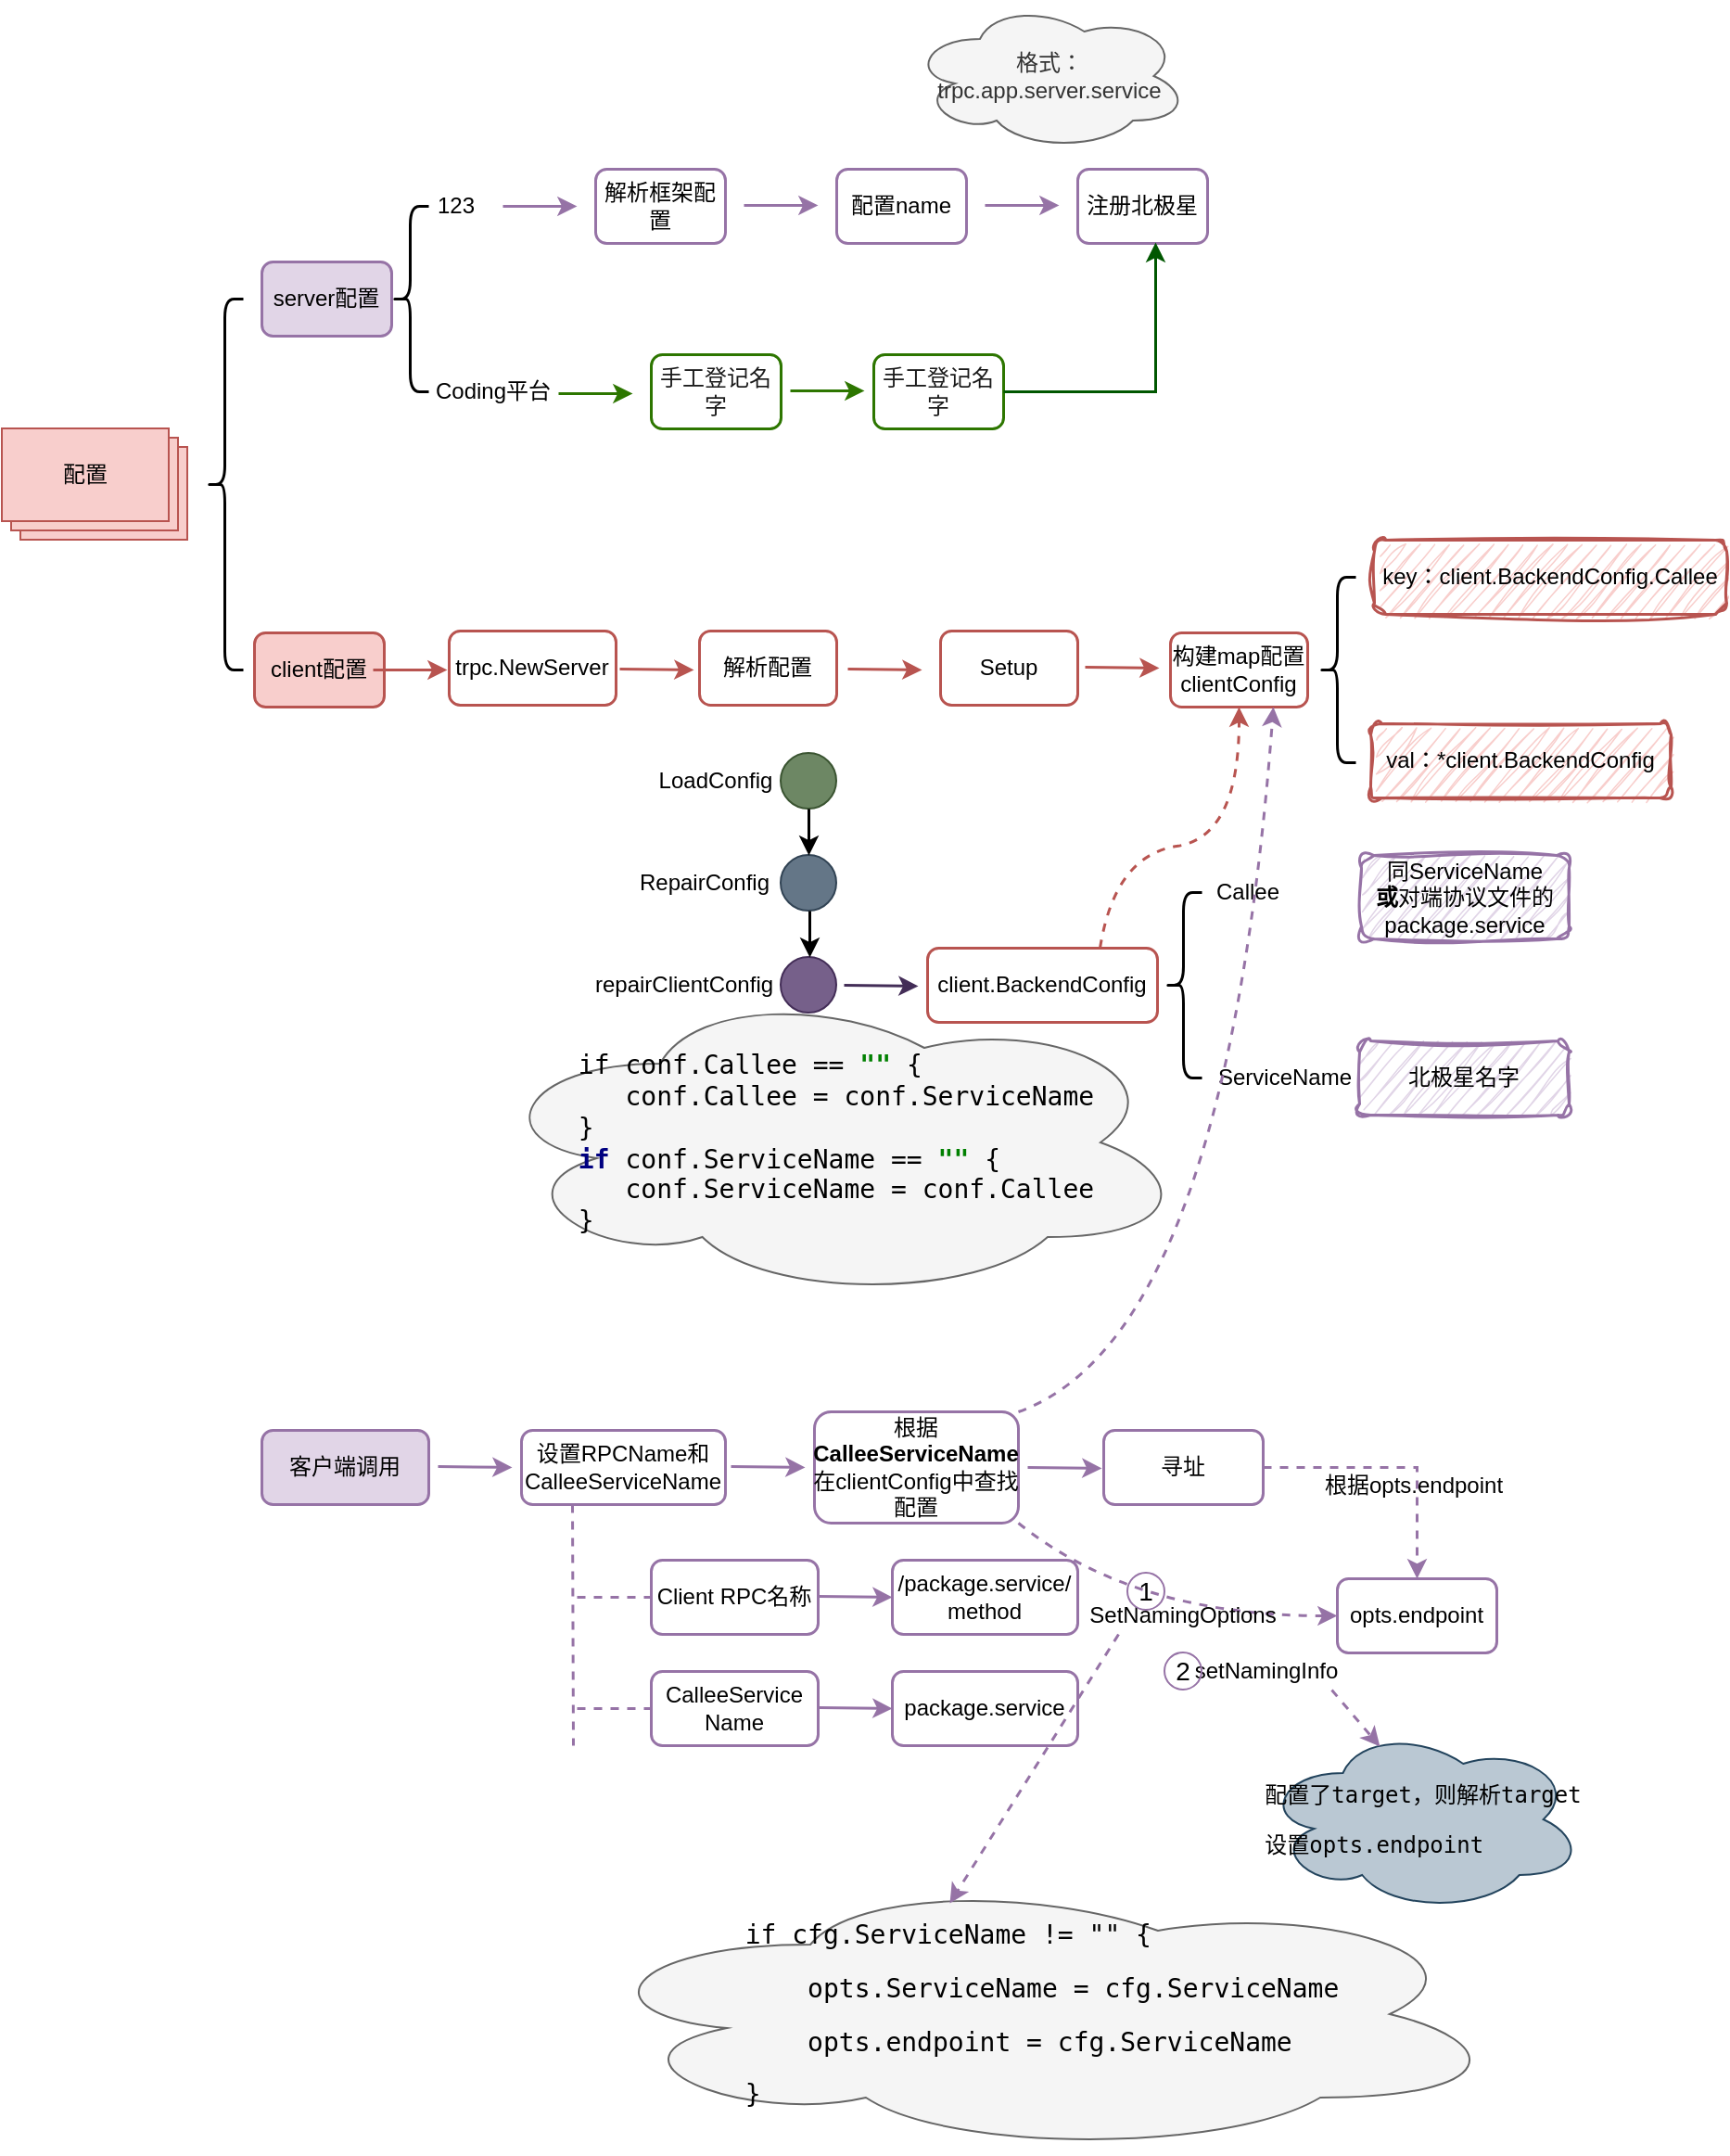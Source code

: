 <mxfile version="20.8.23" type="github">
  <diagram name="第 1 页" id="jQH7tbNoPTEvgEEvp-iL">
    <mxGraphModel dx="1197" dy="740" grid="1" gridSize="10" guides="1" tooltips="1" connect="1" arrows="1" fold="1" page="1" pageScale="1" pageWidth="827" pageHeight="1169" math="0" shadow="0">
      <root>
        <mxCell id="0" />
        <mxCell id="1" parent="0" />
        <mxCell id="wHmQGSl_OAx13h6DnjfR-1" value="" style="shape=curlyBracket;whiteSpace=wrap;html=1;rounded=1;labelPosition=left;verticalLabelPosition=middle;align=right;verticalAlign=middle;strokeWidth=1.5;" vertex="1" parent="1">
          <mxGeometry x="160" y="280" width="20" height="200" as="geometry" />
        </mxCell>
        <mxCell id="wHmQGSl_OAx13h6DnjfR-3" value="" style="verticalLabelPosition=bottom;verticalAlign=top;html=1;shape=mxgraph.basic.layered_rect;dx=10;outlineConnect=0;whiteSpace=wrap;fillColor=#f8cecc;strokeColor=#b85450;" vertex="1" parent="1">
          <mxGeometry x="50" y="350" width="100" height="60" as="geometry" />
        </mxCell>
        <mxCell id="wHmQGSl_OAx13h6DnjfR-5" value="配置" style="rounded=0;whiteSpace=wrap;html=1;strokeWidth=1.5;fillColor=none;strokeColor=none;" vertex="1" parent="1">
          <mxGeometry x="60" y="355" width="70" height="40" as="geometry" />
        </mxCell>
        <mxCell id="wHmQGSl_OAx13h6DnjfR-6" value="server配置" style="rounded=1;whiteSpace=wrap;html=1;strokeWidth=1.5;fillColor=#e1d5e7;strokeColor=#9673a6;" vertex="1" parent="1">
          <mxGeometry x="190" y="260" width="70" height="40" as="geometry" />
        </mxCell>
        <mxCell id="wHmQGSl_OAx13h6DnjfR-7" value="client配置" style="rounded=1;whiteSpace=wrap;html=1;strokeWidth=1.5;fillColor=#f8cecc;strokeColor=#b85450;" vertex="1" parent="1">
          <mxGeometry x="186" y="460" width="70" height="40" as="geometry" />
        </mxCell>
        <mxCell id="wHmQGSl_OAx13h6DnjfR-8" value="" style="shape=curlyBracket;whiteSpace=wrap;html=1;rounded=1;labelPosition=left;verticalLabelPosition=middle;align=right;verticalAlign=middle;strokeWidth=1.5;" vertex="1" parent="1">
          <mxGeometry x="260" y="230" width="20" height="100" as="geometry" />
        </mxCell>
        <mxCell id="wHmQGSl_OAx13h6DnjfR-10" value="123" style="rounded=0;whiteSpace=wrap;html=1;strokeWidth=1.5;fillColor=none;strokeColor=none;" vertex="1" parent="1">
          <mxGeometry x="260" y="210" width="70" height="40" as="geometry" />
        </mxCell>
        <mxCell id="wHmQGSl_OAx13h6DnjfR-11" value="Coding平台" style="rounded=0;whiteSpace=wrap;html=1;strokeWidth=1.5;fillColor=none;strokeColor=none;" vertex="1" parent="1">
          <mxGeometry x="280" y="310" width="70" height="40" as="geometry" />
        </mxCell>
        <mxCell id="wHmQGSl_OAx13h6DnjfR-12" value="解析框架配置" style="rounded=1;whiteSpace=wrap;html=1;strokeWidth=1.5;fillColor=none;strokeColor=#9673a6;" vertex="1" parent="1">
          <mxGeometry x="370" y="210" width="70" height="40" as="geometry" />
        </mxCell>
        <mxCell id="wHmQGSl_OAx13h6DnjfR-13" value="" style="endArrow=classic;html=1;rounded=0;strokeWidth=1.5;fillColor=#e1d5e7;strokeColor=#9673a6;" edge="1" parent="1">
          <mxGeometry width="50" height="50" relative="1" as="geometry">
            <mxPoint x="320" y="230" as="sourcePoint" />
            <mxPoint x="360" y="230" as="targetPoint" />
          </mxGeometry>
        </mxCell>
        <mxCell id="wHmQGSl_OAx13h6DnjfR-14" value="" style="endArrow=classic;html=1;rounded=0;strokeWidth=1.5;fillColor=#e1d5e7;strokeColor=#9673a6;" edge="1" parent="1">
          <mxGeometry width="50" height="50" relative="1" as="geometry">
            <mxPoint x="450" y="229.5" as="sourcePoint" />
            <mxPoint x="490" y="229.5" as="targetPoint" />
          </mxGeometry>
        </mxCell>
        <mxCell id="wHmQGSl_OAx13h6DnjfR-15" value="配置name" style="rounded=1;whiteSpace=wrap;html=1;strokeWidth=1.5;fillColor=none;strokeColor=#9673a6;" vertex="1" parent="1">
          <mxGeometry x="500" y="210" width="70" height="40" as="geometry" />
        </mxCell>
        <mxCell id="wHmQGSl_OAx13h6DnjfR-16" value="" style="endArrow=classic;html=1;rounded=0;strokeWidth=1.5;fillColor=#e1d5e7;strokeColor=#9673a6;" edge="1" parent="1">
          <mxGeometry width="50" height="50" relative="1" as="geometry">
            <mxPoint x="580" y="229.5" as="sourcePoint" />
            <mxPoint x="620" y="229.5" as="targetPoint" />
          </mxGeometry>
        </mxCell>
        <mxCell id="wHmQGSl_OAx13h6DnjfR-17" value="注册北极星" style="rounded=1;whiteSpace=wrap;html=1;strokeWidth=1.5;fillColor=none;strokeColor=#9673a6;" vertex="1" parent="1">
          <mxGeometry x="630" y="210" width="70" height="40" as="geometry" />
        </mxCell>
        <mxCell id="wHmQGSl_OAx13h6DnjfR-18" value="格式：trpc.app.server.service" style="ellipse;shape=cloud;whiteSpace=wrap;html=1;strokeWidth=1;fillColor=#f5f5f5;fontColor=#333333;strokeColor=#666666;" vertex="1" parent="1">
          <mxGeometry x="540" y="120" width="150" height="80" as="geometry" />
        </mxCell>
        <mxCell id="wHmQGSl_OAx13h6DnjfR-19" value="" style="endArrow=classic;html=1;rounded=0;strokeWidth=1.5;fillColor=#60a917;strokeColor=#2D7600;" edge="1" parent="1">
          <mxGeometry width="50" height="50" relative="1" as="geometry">
            <mxPoint x="350" y="331" as="sourcePoint" />
            <mxPoint x="390" y="331" as="targetPoint" />
          </mxGeometry>
        </mxCell>
        <mxCell id="wHmQGSl_OAx13h6DnjfR-20" value="&lt;font color=&quot;#1a1a1a&quot;&gt;手工登记名字&lt;/font&gt;" style="rounded=1;whiteSpace=wrap;html=1;strokeWidth=1.5;fillColor=none;fontColor=#ffffff;strokeColor=#2D7600;" vertex="1" parent="1">
          <mxGeometry x="400" y="310" width="70" height="40" as="geometry" />
        </mxCell>
        <mxCell id="wHmQGSl_OAx13h6DnjfR-21" value="&lt;font color=&quot;#1a1a1a&quot;&gt;手工登记名字&lt;/font&gt;" style="rounded=1;whiteSpace=wrap;html=1;strokeWidth=1.5;fillColor=none;fontColor=#ffffff;strokeColor=#2D7600;" vertex="1" parent="1">
          <mxGeometry x="520" y="310" width="70" height="40" as="geometry" />
        </mxCell>
        <mxCell id="wHmQGSl_OAx13h6DnjfR-22" value="" style="endArrow=classic;html=1;rounded=0;strokeWidth=1.5;fillColor=#60a917;strokeColor=#2D7600;" edge="1" parent="1">
          <mxGeometry width="50" height="50" relative="1" as="geometry">
            <mxPoint x="475" y="329.5" as="sourcePoint" />
            <mxPoint x="515" y="329.5" as="targetPoint" />
          </mxGeometry>
        </mxCell>
        <mxCell id="wHmQGSl_OAx13h6DnjfR-23" value="" style="endArrow=classic;html=1;rounded=0;strokeWidth=1.5;exitX=1;exitY=0.5;exitDx=0;exitDy=0;entryX=0.6;entryY=0.988;entryDx=0;entryDy=0;entryPerimeter=0;fillColor=#008a00;strokeColor=#005700;" edge="1" parent="1" source="wHmQGSl_OAx13h6DnjfR-21" target="wHmQGSl_OAx13h6DnjfR-17">
          <mxGeometry width="50" height="50" relative="1" as="geometry">
            <mxPoint x="310" y="400" as="sourcePoint" />
            <mxPoint x="360" y="350" as="targetPoint" />
            <Array as="points">
              <mxPoint x="672" y="330" />
            </Array>
          </mxGeometry>
        </mxCell>
        <mxCell id="wHmQGSl_OAx13h6DnjfR-24" value="trpc.NewServer" style="rounded=1;whiteSpace=wrap;html=1;strokeWidth=1.5;fillColor=none;strokeColor=#b85450;" vertex="1" parent="1">
          <mxGeometry x="291" y="459" width="90" height="40" as="geometry" />
        </mxCell>
        <mxCell id="wHmQGSl_OAx13h6DnjfR-25" value="" style="endArrow=classic;html=1;rounded=0;strokeWidth=1.5;fillColor=#f8cecc;strokeColor=#b85450;" edge="1" parent="1">
          <mxGeometry width="50" height="50" relative="1" as="geometry">
            <mxPoint x="250" y="480" as="sourcePoint" />
            <mxPoint x="290" y="480" as="targetPoint" />
          </mxGeometry>
        </mxCell>
        <mxCell id="wHmQGSl_OAx13h6DnjfR-26" value="" style="endArrow=classic;html=1;rounded=0;strokeWidth=1.5;fillColor=#f8cecc;strokeColor=#b85450;" edge="1" parent="1">
          <mxGeometry width="50" height="50" relative="1" as="geometry">
            <mxPoint x="383" y="479.5" as="sourcePoint" />
            <mxPoint x="423" y="480" as="targetPoint" />
          </mxGeometry>
        </mxCell>
        <mxCell id="wHmQGSl_OAx13h6DnjfR-28" value="解析配置" style="rounded=1;whiteSpace=wrap;html=1;strokeWidth=1.5;fillColor=none;strokeColor=#b85450;" vertex="1" parent="1">
          <mxGeometry x="426" y="459" width="74" height="40" as="geometry" />
        </mxCell>
        <mxCell id="wHmQGSl_OAx13h6DnjfR-30" value="" style="endArrow=classic;html=1;rounded=0;strokeWidth=1.5;fillColor=#f8cecc;strokeColor=#b85450;" edge="1" parent="1">
          <mxGeometry width="50" height="50" relative="1" as="geometry">
            <mxPoint x="506" y="479.5" as="sourcePoint" />
            <mxPoint x="546" y="480" as="targetPoint" />
          </mxGeometry>
        </mxCell>
        <mxCell id="wHmQGSl_OAx13h6DnjfR-32" value="" style="ellipse;whiteSpace=wrap;html=1;aspect=fixed;rounded=1;strokeColor=#3A5431;strokeWidth=1;fontSize=12;fillColor=#6d8764;fontColor=#ffffff;" vertex="1" parent="1">
          <mxGeometry x="470" y="525" width="30" height="30" as="geometry" />
        </mxCell>
        <mxCell id="wHmQGSl_OAx13h6DnjfR-33" value="LoadConfig" style="rounded=0;whiteSpace=wrap;html=1;strokeWidth=1.5;fillColor=none;strokeColor=none;" vertex="1" parent="1">
          <mxGeometry x="400" y="520" width="70" height="40" as="geometry" />
        </mxCell>
        <mxCell id="wHmQGSl_OAx13h6DnjfR-35" value="" style="ellipse;whiteSpace=wrap;html=1;aspect=fixed;rounded=1;strokeColor=#314354;strokeWidth=1;fontSize=12;fillColor=#647687;fontColor=#ffffff;" vertex="1" parent="1">
          <mxGeometry x="470" y="580" width="30" height="30" as="geometry" />
        </mxCell>
        <mxCell id="wHmQGSl_OAx13h6DnjfR-36" value="RepairConfig" style="rounded=0;whiteSpace=wrap;html=1;strokeWidth=1.5;fillColor=none;strokeColor=none;" vertex="1" parent="1">
          <mxGeometry x="394" y="575" width="70" height="40" as="geometry" />
        </mxCell>
        <mxCell id="wHmQGSl_OAx13h6DnjfR-37" value="" style="endArrow=classic;html=1;rounded=0;strokeWidth=1.5;fontSize=12;fontColor=#1A1A1A;exitX=0.5;exitY=1;exitDx=0;exitDy=0;" edge="1" parent="1" source="wHmQGSl_OAx13h6DnjfR-32" target="wHmQGSl_OAx13h6DnjfR-35">
          <mxGeometry width="50" height="50" relative="1" as="geometry">
            <mxPoint x="590" y="600" as="sourcePoint" />
            <mxPoint x="640" y="550" as="targetPoint" />
          </mxGeometry>
        </mxCell>
        <mxCell id="wHmQGSl_OAx13h6DnjfR-38" value="repairClientConfig" style="rounded=0;whiteSpace=wrap;html=1;strokeWidth=1.5;fillColor=none;strokeColor=none;" vertex="1" parent="1">
          <mxGeometry x="383" y="630" width="70" height="40" as="geometry" />
        </mxCell>
        <mxCell id="wHmQGSl_OAx13h6DnjfR-39" value="" style="ellipse;whiteSpace=wrap;html=1;aspect=fixed;rounded=1;strokeColor=#432D57;strokeWidth=1;fontSize=12;fillColor=#76608a;fontColor=#ffffff;" vertex="1" parent="1">
          <mxGeometry x="470" y="635" width="30" height="30" as="geometry" />
        </mxCell>
        <mxCell id="wHmQGSl_OAx13h6DnjfR-40" value="" style="endArrow=classic;html=1;rounded=0;strokeWidth=1.5;fontSize=12;fontColor=#1A1A1A;exitX=0.5;exitY=1;exitDx=0;exitDy=0;" edge="1" parent="1">
          <mxGeometry width="50" height="50" relative="1" as="geometry">
            <mxPoint x="485.5" y="610" as="sourcePoint" />
            <mxPoint x="485.5" y="635" as="targetPoint" />
          </mxGeometry>
        </mxCell>
        <mxCell id="wHmQGSl_OAx13h6DnjfR-43" value="&lt;pre style=&quot;border-color: var(--border-color); color: rgb(0, 0, 0); text-align: left;&quot;&gt;&lt;font style=&quot;font-size: 14px;&quot;&gt;if conf.Callee == &lt;span style=&quot;border-color: var(--border-color); color: rgb(0, 128, 0); font-weight: bold;&quot;&gt;&quot;&quot; &lt;/span&gt;{&lt;span style=&quot;border-color: var(--border-color);&quot;&gt;&lt;br style=&quot;border-color: var(--border-color);&quot;&gt;&lt;/span&gt;   conf.Callee = conf.ServiceName&lt;span style=&quot;border-color: var(--border-color);&quot;&gt;&lt;br style=&quot;border-color: var(--border-color);&quot;&gt;&lt;/span&gt;}&lt;span style=&quot;border-color: var(--border-color);&quot;&gt;&lt;br style=&quot;border-color: var(--border-color);&quot;&gt;&lt;/span&gt;&lt;span style=&quot;border-color: var(--border-color); color: rgb(0, 0, 128); font-weight: bold;&quot;&gt;if &lt;/span&gt;conf.ServiceName == &lt;span style=&quot;border-color: var(--border-color); color: rgb(0, 128, 0); font-weight: bold;&quot;&gt;&quot;&quot; &lt;/span&gt;{&lt;span style=&quot;border-color: var(--border-color);&quot;&gt;&lt;br style=&quot;border-color: var(--border-color);&quot;&gt;&lt;/span&gt;   conf.ServiceName = conf.Callee&lt;span style=&quot;border-color: var(--border-color);&quot;&gt;&lt;br style=&quot;border-color: var(--border-color);&quot;&gt;&lt;/span&gt;}&lt;/font&gt;&lt;/pre&gt;" style="ellipse;shape=cloud;whiteSpace=wrap;html=1;strokeWidth=1;fillColor=#f5f5f5;fontColor=#333333;strokeColor=#666666;" vertex="1" parent="1">
          <mxGeometry x="310" y="650" width="380" height="170" as="geometry" />
        </mxCell>
        <mxCell id="wHmQGSl_OAx13h6DnjfR-45" value="Setup" style="rounded=1;whiteSpace=wrap;html=1;strokeWidth=1.5;fillColor=none;strokeColor=#b85450;" vertex="1" parent="1">
          <mxGeometry x="556" y="459" width="74" height="40" as="geometry" />
        </mxCell>
        <mxCell id="wHmQGSl_OAx13h6DnjfR-46" value="构建map配置clientConfig" style="rounded=1;whiteSpace=wrap;html=1;strokeWidth=1.5;fillColor=none;strokeColor=#b85450;" vertex="1" parent="1">
          <mxGeometry x="680" y="460" width="74" height="40" as="geometry" />
        </mxCell>
        <mxCell id="wHmQGSl_OAx13h6DnjfR-48" value="" style="endArrow=classic;html=1;rounded=0;strokeWidth=1.5;fillColor=#f8cecc;strokeColor=#b85450;" edge="1" parent="1">
          <mxGeometry width="50" height="50" relative="1" as="geometry">
            <mxPoint x="634" y="478.5" as="sourcePoint" />
            <mxPoint x="674" y="479" as="targetPoint" />
          </mxGeometry>
        </mxCell>
        <mxCell id="wHmQGSl_OAx13h6DnjfR-49" value="" style="shape=curlyBracket;whiteSpace=wrap;html=1;rounded=1;labelPosition=left;verticalLabelPosition=middle;align=right;verticalAlign=middle;strokeWidth=1.5;" vertex="1" parent="1">
          <mxGeometry x="760" y="430" width="20" height="100" as="geometry" />
        </mxCell>
        <mxCell id="wHmQGSl_OAx13h6DnjfR-50" value="key：client.BackendConfig.Callee" style="rounded=1;whiteSpace=wrap;html=1;strokeWidth=1.5;fillColor=#f8cecc;strokeColor=#b85450;sketch=1;curveFitting=1;jiggle=2;" vertex="1" parent="1">
          <mxGeometry x="790" y="410" width="190" height="40" as="geometry" />
        </mxCell>
        <mxCell id="wHmQGSl_OAx13h6DnjfR-51" value="val：*client.BackendConfig" style="rounded=1;whiteSpace=wrap;html=1;strokeWidth=1.5;fillColor=#f8cecc;strokeColor=#b85450;sketch=1;curveFitting=1;jiggle=2;" vertex="1" parent="1">
          <mxGeometry x="788" y="509" width="162" height="40" as="geometry" />
        </mxCell>
        <mxCell id="wHmQGSl_OAx13h6DnjfR-53" value="同ServiceName&lt;br&gt;&lt;b&gt;或&lt;/b&gt;对端协议文件的package.service" style="rounded=1;whiteSpace=wrap;html=1;strokeWidth=1.5;fillColor=#e1d5e7;strokeColor=#9673a6;sketch=1;curveFitting=1;jiggle=2;shadow=0;glass=0;" vertex="1" parent="1">
          <mxGeometry x="783" y="580" width="112" height="45" as="geometry" />
        </mxCell>
        <mxCell id="wHmQGSl_OAx13h6DnjfR-54" value="北极星名字" style="rounded=1;whiteSpace=wrap;html=1;strokeWidth=1.5;fillColor=#e1d5e7;strokeColor=#9673a6;sketch=1;curveFitting=1;jiggle=2;shadow=0;glass=0;" vertex="1" parent="1">
          <mxGeometry x="782" y="680" width="113" height="40" as="geometry" />
        </mxCell>
        <mxCell id="wHmQGSl_OAx13h6DnjfR-56" value="" style="shape=curlyBracket;whiteSpace=wrap;html=1;rounded=1;labelPosition=left;verticalLabelPosition=middle;align=right;verticalAlign=middle;strokeWidth=1.5;" vertex="1" parent="1">
          <mxGeometry x="677" y="600" width="20" height="100" as="geometry" />
        </mxCell>
        <mxCell id="wHmQGSl_OAx13h6DnjfR-57" value="Callee" style="rounded=0;whiteSpace=wrap;html=1;strokeWidth=1.5;fillColor=none;strokeColor=none;" vertex="1" parent="1">
          <mxGeometry x="687" y="580" width="70" height="40" as="geometry" />
        </mxCell>
        <mxCell id="wHmQGSl_OAx13h6DnjfR-58" value="ServiceName" style="rounded=0;whiteSpace=wrap;html=1;strokeWidth=1.5;fillColor=none;strokeColor=none;" vertex="1" parent="1">
          <mxGeometry x="707" y="680" width="70" height="40" as="geometry" />
        </mxCell>
        <mxCell id="wHmQGSl_OAx13h6DnjfR-59" value="client.BackendConfig" style="rounded=1;whiteSpace=wrap;html=1;strokeWidth=1.5;fillColor=none;strokeColor=#b85450;" vertex="1" parent="1">
          <mxGeometry x="549" y="630" width="124" height="40" as="geometry" />
        </mxCell>
        <mxCell id="wHmQGSl_OAx13h6DnjfR-60" value="" style="curved=1;endArrow=classic;html=1;rounded=0;strokeWidth=1.5;fontSize=12;fontColor=#1A1A1A;exitX=0.75;exitY=0;exitDx=0;exitDy=0;entryX=0.5;entryY=1;entryDx=0;entryDy=0;dashed=1;fillColor=#f8cecc;strokeColor=#b85450;" edge="1" parent="1" source="wHmQGSl_OAx13h6DnjfR-59" target="wHmQGSl_OAx13h6DnjfR-46">
          <mxGeometry width="50" height="50" relative="1" as="geometry">
            <mxPoint x="700" y="720" as="sourcePoint" />
            <mxPoint x="750" y="670" as="targetPoint" />
            <Array as="points">
              <mxPoint x="650" y="580" />
              <mxPoint x="717" y="570" />
            </Array>
          </mxGeometry>
        </mxCell>
        <mxCell id="wHmQGSl_OAx13h6DnjfR-61" value="客户端调用" style="rounded=1;whiteSpace=wrap;html=1;strokeWidth=1.5;fillColor=#e1d5e7;strokeColor=#9673a6;" vertex="1" parent="1">
          <mxGeometry x="190" y="890" width="90" height="40" as="geometry" />
        </mxCell>
        <mxCell id="wHmQGSl_OAx13h6DnjfR-62" value="设置RPCName和CalleeServiceName" style="rounded=1;whiteSpace=wrap;html=1;strokeWidth=1.5;fillColor=none;strokeColor=#9673a6;" vertex="1" parent="1">
          <mxGeometry x="330" y="890" width="110" height="40" as="geometry" />
        </mxCell>
        <mxCell id="wHmQGSl_OAx13h6DnjfR-63" value="" style="endArrow=classic;html=1;rounded=0;strokeWidth=1.5;fillColor=#e1d5e7;strokeColor=#9673a6;" edge="1" parent="1">
          <mxGeometry width="50" height="50" relative="1" as="geometry">
            <mxPoint x="285" y="909.5" as="sourcePoint" />
            <mxPoint x="325" y="910" as="targetPoint" />
          </mxGeometry>
        </mxCell>
        <mxCell id="wHmQGSl_OAx13h6DnjfR-64" value="" style="line;strokeWidth=4;direction=south;html=1;perimeter=backbonePerimeter;points=[];outlineConnect=0;rounded=1;shadow=0;glass=0;sketch=1;strokeColor=default;fontSize=12;fontColor=#1A1A1A;fillColor=default;opacity=0;" vertex="1" parent="1">
          <mxGeometry x="370" y="930" width="10" height="160" as="geometry" />
        </mxCell>
        <mxCell id="wHmQGSl_OAx13h6DnjfR-65" value="" style="endArrow=none;html=1;rounded=0;dashed=1;strokeWidth=1.5;fontSize=12;fontColor=#1A1A1A;exitX=0.25;exitY=1;exitDx=0;exitDy=0;fillColor=#e1d5e7;strokeColor=#9673a6;" edge="1" parent="1" source="wHmQGSl_OAx13h6DnjfR-62">
          <mxGeometry width="50" height="50" relative="1" as="geometry">
            <mxPoint x="710" y="880" as="sourcePoint" />
            <mxPoint x="358" y="1060" as="targetPoint" />
          </mxGeometry>
        </mxCell>
        <mxCell id="wHmQGSl_OAx13h6DnjfR-66" value="" style="endArrow=none;html=1;rounded=0;dashed=1;strokeWidth=1.5;fontSize=12;fontColor=#1A1A1A;fillColor=#e1d5e7;strokeColor=#9673a6;" edge="1" parent="1">
          <mxGeometry width="50" height="50" relative="1" as="geometry">
            <mxPoint x="360" y="980" as="sourcePoint" />
            <mxPoint x="400" y="980" as="targetPoint" />
          </mxGeometry>
        </mxCell>
        <mxCell id="wHmQGSl_OAx13h6DnjfR-67" value="" style="endArrow=none;html=1;rounded=0;dashed=1;strokeWidth=1.5;fontSize=12;fontColor=#1A1A1A;fillColor=#e1d5e7;strokeColor=#9673a6;" edge="1" parent="1">
          <mxGeometry width="50" height="50" relative="1" as="geometry">
            <mxPoint x="360" y="1040" as="sourcePoint" />
            <mxPoint x="400" y="1040" as="targetPoint" />
          </mxGeometry>
        </mxCell>
        <mxCell id="wHmQGSl_OAx13h6DnjfR-68" value="Client RPC名称" style="rounded=1;whiteSpace=wrap;html=1;strokeWidth=1.5;fillColor=none;strokeColor=#9673a6;" vertex="1" parent="1">
          <mxGeometry x="400" y="960" width="90" height="40" as="geometry" />
        </mxCell>
        <mxCell id="wHmQGSl_OAx13h6DnjfR-69" value="CalleeService&lt;br&gt;Name" style="rounded=1;whiteSpace=wrap;html=1;strokeWidth=1.5;fillColor=none;strokeColor=#9673a6;" vertex="1" parent="1">
          <mxGeometry x="400" y="1020" width="90" height="40" as="geometry" />
        </mxCell>
        <mxCell id="wHmQGSl_OAx13h6DnjfR-71" value="/package.service/&lt;br&gt;method" style="rounded=1;whiteSpace=wrap;html=1;strokeWidth=1.5;fillColor=none;strokeColor=#9673a6;" vertex="1" parent="1">
          <mxGeometry x="530" y="960" width="100" height="40" as="geometry" />
        </mxCell>
        <mxCell id="wHmQGSl_OAx13h6DnjfR-72" value="" style="endArrow=classic;html=1;rounded=0;strokeWidth=1.5;fillColor=#e1d5e7;strokeColor=#9673a6;" edge="1" parent="1">
          <mxGeometry width="50" height="50" relative="1" as="geometry">
            <mxPoint x="490" y="979.5" as="sourcePoint" />
            <mxPoint x="530" y="980" as="targetPoint" />
          </mxGeometry>
        </mxCell>
        <mxCell id="wHmQGSl_OAx13h6DnjfR-73" value="package.service" style="rounded=1;whiteSpace=wrap;html=1;strokeWidth=1.5;fillColor=none;strokeColor=#9673a6;" vertex="1" parent="1">
          <mxGeometry x="530" y="1020" width="100" height="40" as="geometry" />
        </mxCell>
        <mxCell id="wHmQGSl_OAx13h6DnjfR-74" value="" style="endArrow=classic;html=1;rounded=0;strokeWidth=1.5;fillColor=#e1d5e7;strokeColor=#9673a6;" edge="1" parent="1">
          <mxGeometry width="50" height="50" relative="1" as="geometry">
            <mxPoint x="490" y="1039.5" as="sourcePoint" />
            <mxPoint x="530" y="1040" as="targetPoint" />
          </mxGeometry>
        </mxCell>
        <mxCell id="wHmQGSl_OAx13h6DnjfR-75" value="" style="endArrow=classic;html=1;rounded=0;strokeWidth=1.5;fillColor=#e1d5e7;strokeColor=#9673a6;" edge="1" parent="1">
          <mxGeometry width="50" height="50" relative="1" as="geometry">
            <mxPoint x="443" y="909.5" as="sourcePoint" />
            <mxPoint x="483" y="910" as="targetPoint" />
          </mxGeometry>
        </mxCell>
        <mxCell id="wHmQGSl_OAx13h6DnjfR-76" value="根据&lt;b&gt;CalleeServiceName&lt;/b&gt; 在clientConfig中查找配置" style="rounded=1;whiteSpace=wrap;html=1;strokeWidth=1.5;fillColor=none;strokeColor=#9673a6;" vertex="1" parent="1">
          <mxGeometry x="488" y="880" width="110" height="60" as="geometry" />
        </mxCell>
        <mxCell id="wHmQGSl_OAx13h6DnjfR-77" value="" style="curved=1;endArrow=classic;html=1;rounded=0;strokeWidth=1.5;fontSize=12;fontColor=#1A1A1A;exitX=1;exitY=0;exitDx=0;exitDy=0;dashed=1;fillColor=#e1d5e7;strokeColor=#9673a6;entryX=0.75;entryY=1;entryDx=0;entryDy=0;" edge="1" parent="1" source="wHmQGSl_OAx13h6DnjfR-76" target="wHmQGSl_OAx13h6DnjfR-46">
          <mxGeometry width="50" height="50" relative="1" as="geometry">
            <mxPoint x="620" y="960" as="sourcePoint" />
            <mxPoint x="738" y="540" as="targetPoint" />
            <Array as="points">
              <mxPoint x="710" y="840" />
            </Array>
          </mxGeometry>
        </mxCell>
        <mxCell id="wHmQGSl_OAx13h6DnjfR-78" value="寻址" style="rounded=1;whiteSpace=wrap;html=1;strokeWidth=1.5;fillColor=none;strokeColor=#9673a6;" vertex="1" parent="1">
          <mxGeometry x="644" y="890" width="86" height="40" as="geometry" />
        </mxCell>
        <mxCell id="wHmQGSl_OAx13h6DnjfR-79" value="" style="endArrow=classic;html=1;rounded=0;strokeWidth=1.5;fillColor=#e1d5e7;strokeColor=#9673a6;" edge="1" parent="1">
          <mxGeometry width="50" height="50" relative="1" as="geometry">
            <mxPoint x="603" y="910" as="sourcePoint" />
            <mxPoint x="643" y="910.5" as="targetPoint" />
          </mxGeometry>
        </mxCell>
        <mxCell id="wHmQGSl_OAx13h6DnjfR-81" value="" style="endArrow=classic;html=1;rounded=0;strokeWidth=1.5;fillColor=#76608a;strokeColor=#432D57;" edge="1" parent="1">
          <mxGeometry width="50" height="50" relative="1" as="geometry">
            <mxPoint x="504" y="650" as="sourcePoint" />
            <mxPoint x="544" y="650.5" as="targetPoint" />
          </mxGeometry>
        </mxCell>
        <mxCell id="wHmQGSl_OAx13h6DnjfR-86" value="opts.endpoint" style="rounded=1;whiteSpace=wrap;html=1;strokeWidth=1.5;fillColor=none;strokeColor=#9673a6;shadow=0;glass=0;" vertex="1" parent="1">
          <mxGeometry x="770" y="970" width="86" height="40" as="geometry" />
        </mxCell>
        <mxCell id="wHmQGSl_OAx13h6DnjfR-87" value="" style="curved=1;endArrow=classic;html=1;rounded=0;strokeWidth=1.5;fontSize=12;fontColor=#1A1A1A;exitX=1;exitY=1;exitDx=0;exitDy=0;dashed=1;fillColor=#e1d5e7;strokeColor=#9673a6;entryX=0;entryY=0.5;entryDx=0;entryDy=0;" edge="1" parent="1" source="wHmQGSl_OAx13h6DnjfR-76" target="wHmQGSl_OAx13h6DnjfR-86">
          <mxGeometry width="50" height="50" relative="1" as="geometry">
            <mxPoint x="608" y="890" as="sourcePoint" />
            <mxPoint x="746" y="510" as="targetPoint" />
            <Array as="points">
              <mxPoint x="660" y="990" />
            </Array>
          </mxGeometry>
        </mxCell>
        <mxCell id="wHmQGSl_OAx13h6DnjfR-88" value="SetNamingOptions" style="rounded=0;whiteSpace=wrap;html=1;strokeWidth=1.5;fillColor=none;strokeColor=none;" vertex="1" parent="1">
          <mxGeometry x="652" y="970" width="70" height="40" as="geometry" />
        </mxCell>
        <mxCell id="wHmQGSl_OAx13h6DnjfR-90" value="&lt;pre style=&quot;border-color: var(--border-color); color: rgb(0, 0, 0); text-align: left;&quot;&gt;&lt;span style=&quot;font-size: 14px;&quot;&gt;if cfg.ServiceName != &quot;&quot; {&lt;/span&gt;&lt;/pre&gt;&lt;pre style=&quot;border-color: var(--border-color); color: rgb(0, 0, 0); text-align: left;&quot;&gt;&lt;span style=&quot;font-size: 14px;&quot;&gt;    opts.ServiceName = cfg.ServiceName&lt;/span&gt;&lt;/pre&gt;&lt;pre style=&quot;border-color: var(--border-color); color: rgb(0, 0, 0); text-align: left;&quot;&gt;&lt;span style=&quot;font-size: 14px;&quot;&gt;    opts.endpoint = cfg.ServiceName&lt;/span&gt;&lt;/pre&gt;&lt;pre style=&quot;border-color: var(--border-color); color: rgb(0, 0, 0); text-align: left;&quot;&gt;&lt;span style=&quot;font-size: 14px;&quot;&gt;}&lt;/span&gt;&lt;/pre&gt;" style="ellipse;shape=cloud;whiteSpace=wrap;html=1;strokeWidth=1;fillColor=#f5f5f5;fontColor=#333333;strokeColor=#666666;" vertex="1" parent="1">
          <mxGeometry x="361" y="1130" width="500" height="150" as="geometry" />
        </mxCell>
        <mxCell id="wHmQGSl_OAx13h6DnjfR-92" value="" style="endArrow=classic;html=1;rounded=0;dashed=1;strokeWidth=1.5;fontSize=14;fontColor=#1A1A1A;entryX=0.4;entryY=0.1;entryDx=0;entryDy=0;entryPerimeter=0;fillColor=#e1d5e7;strokeColor=#9673a6;exitX=0;exitY=0.75;exitDx=0;exitDy=0;" edge="1" parent="1" source="wHmQGSl_OAx13h6DnjfR-88" target="wHmQGSl_OAx13h6DnjfR-90">
          <mxGeometry width="50" height="50" relative="1" as="geometry">
            <mxPoint x="750" y="1010" as="sourcePoint" />
            <mxPoint x="740" y="950" as="targetPoint" />
          </mxGeometry>
        </mxCell>
        <mxCell id="wHmQGSl_OAx13h6DnjfR-93" value="setNamingInfo" style="rounded=0;whiteSpace=wrap;html=1;strokeWidth=1.5;fillColor=none;strokeColor=none;" vertex="1" parent="1">
          <mxGeometry x="697" y="1000" width="70" height="40" as="geometry" />
        </mxCell>
        <mxCell id="wHmQGSl_OAx13h6DnjfR-94" value="&lt;pre style=&quot;border-color: var(--border-color); color: rgb(0, 0, 0); text-align: left;&quot;&gt;配置了target，则解析target&lt;/pre&gt;&lt;pre style=&quot;border-color: var(--border-color); color: rgb(0, 0, 0); text-align: left;&quot;&gt;设置opts.endpoint&lt;/pre&gt;" style="ellipse;shape=cloud;whiteSpace=wrap;html=1;strokeWidth=1;fillColor=#bac8d3;strokeColor=#23445d;" vertex="1" parent="1">
          <mxGeometry x="730" y="1050" width="173" height="100" as="geometry" />
        </mxCell>
        <mxCell id="wHmQGSl_OAx13h6DnjfR-95" value="" style="endArrow=classic;html=1;rounded=0;dashed=1;strokeWidth=1.5;fontSize=14;fontColor=#1A1A1A;fillColor=#e1d5e7;strokeColor=#9673a6;exitX=1;exitY=0.75;exitDx=0;exitDy=0;entryX=0.364;entryY=0.105;entryDx=0;entryDy=0;entryPerimeter=0;" edge="1" parent="1" source="wHmQGSl_OAx13h6DnjfR-93" target="wHmQGSl_OAx13h6DnjfR-94">
          <mxGeometry width="50" height="50" relative="1" as="geometry">
            <mxPoint x="662" y="1010" as="sourcePoint" />
            <mxPoint x="571" y="1155" as="targetPoint" />
          </mxGeometry>
        </mxCell>
        <mxCell id="wHmQGSl_OAx13h6DnjfR-96" value="1" style="ellipse;whiteSpace=wrap;html=1;aspect=fixed;rounded=1;shadow=0;glass=0;sketch=0;fillStyle=auto;strokeColor=#9673a6;strokeWidth=1;fontSize=14;fillColor=none;" vertex="1" parent="1">
          <mxGeometry x="657" y="967" width="20" height="20" as="geometry" />
        </mxCell>
        <mxCell id="wHmQGSl_OAx13h6DnjfR-98" value="2" style="ellipse;whiteSpace=wrap;html=1;aspect=fixed;rounded=1;shadow=0;glass=0;sketch=0;fillStyle=auto;strokeColor=#9673a6;strokeWidth=1;fontSize=14;fillColor=none;" vertex="1" parent="1">
          <mxGeometry x="677" y="1010" width="20" height="20" as="geometry" />
        </mxCell>
        <mxCell id="wHmQGSl_OAx13h6DnjfR-100" value="" style="endArrow=classic;html=1;rounded=0;strokeWidth=1.5;fontSize=12;fontColor=#1A1A1A;exitX=1;exitY=0.5;exitDx=0;exitDy=0;dashed=1;fillColor=#e1d5e7;strokeColor=#9673a6;entryX=0.5;entryY=0;entryDx=0;entryDy=0;" edge="1" parent="1" source="wHmQGSl_OAx13h6DnjfR-78" target="wHmQGSl_OAx13h6DnjfR-86">
          <mxGeometry width="50" height="50" relative="1" as="geometry">
            <mxPoint x="608" y="950" as="sourcePoint" />
            <mxPoint x="780" y="1000" as="targetPoint" />
            <Array as="points">
              <mxPoint x="813" y="910" />
            </Array>
          </mxGeometry>
        </mxCell>
        <mxCell id="wHmQGSl_OAx13h6DnjfR-101" value="根据opts.endpoint" style="rounded=0;whiteSpace=wrap;html=1;strokeWidth=1.5;fillColor=none;strokeColor=none;" vertex="1" parent="1">
          <mxGeometry x="757" y="900" width="109" height="40" as="geometry" />
        </mxCell>
      </root>
    </mxGraphModel>
  </diagram>
</mxfile>

